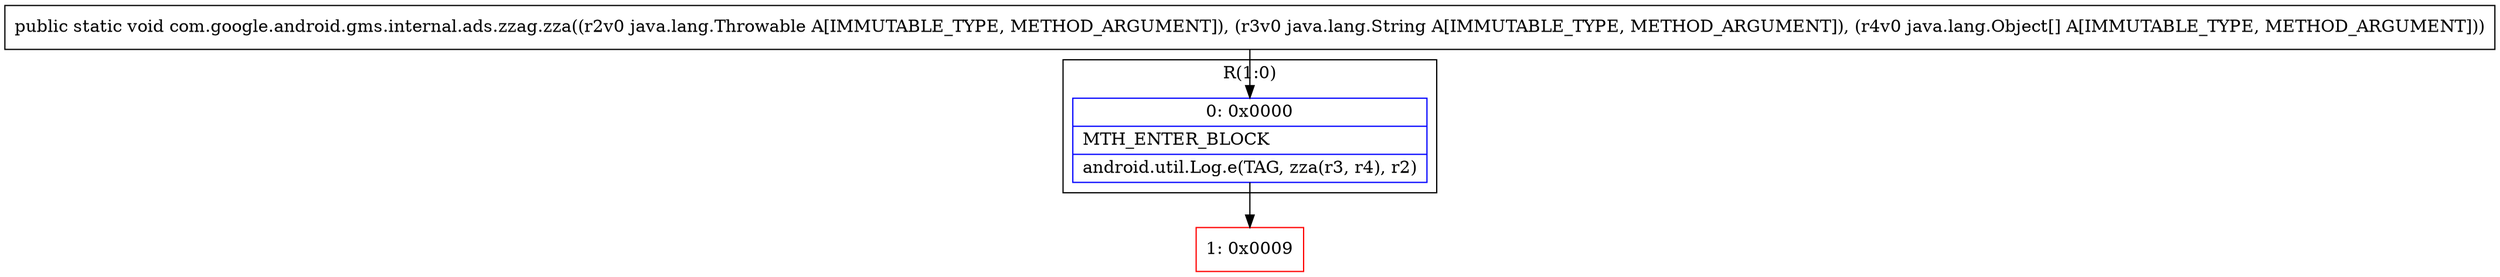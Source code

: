 digraph "CFG forcom.google.android.gms.internal.ads.zzag.zza(Ljava\/lang\/Throwable;Ljava\/lang\/String;[Ljava\/lang\/Object;)V" {
subgraph cluster_Region_1905520875 {
label = "R(1:0)";
node [shape=record,color=blue];
Node_0 [shape=record,label="{0\:\ 0x0000|MTH_ENTER_BLOCK\l|android.util.Log.e(TAG, zza(r3, r4), r2)\l}"];
}
Node_1 [shape=record,color=red,label="{1\:\ 0x0009}"];
MethodNode[shape=record,label="{public static void com.google.android.gms.internal.ads.zzag.zza((r2v0 java.lang.Throwable A[IMMUTABLE_TYPE, METHOD_ARGUMENT]), (r3v0 java.lang.String A[IMMUTABLE_TYPE, METHOD_ARGUMENT]), (r4v0 java.lang.Object[] A[IMMUTABLE_TYPE, METHOD_ARGUMENT])) }"];
MethodNode -> Node_0;
Node_0 -> Node_1;
}

